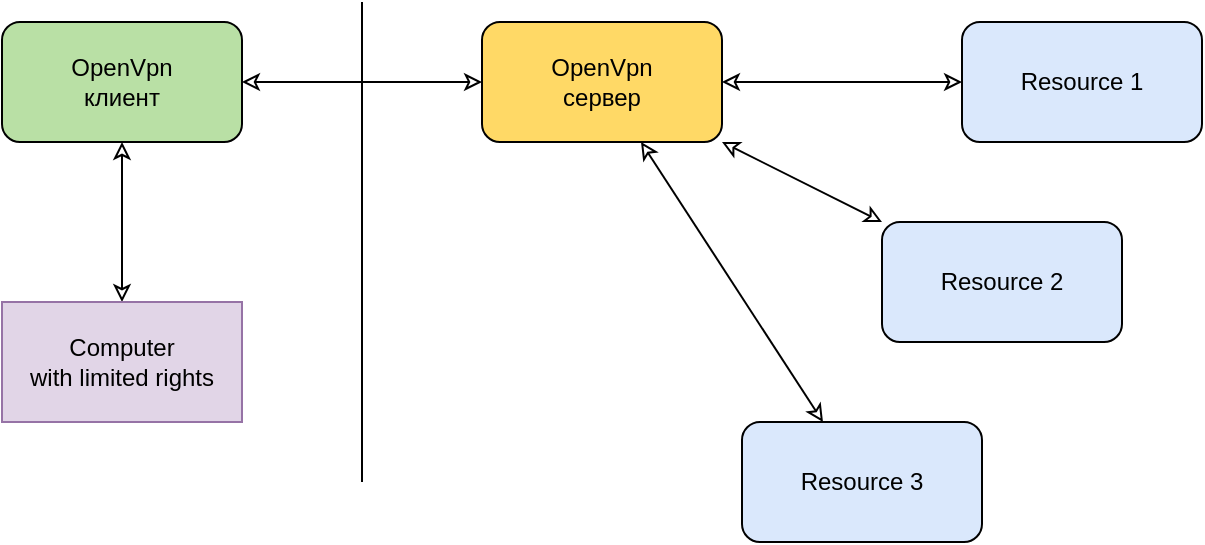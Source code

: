 <mxfile version="20.1.4" type="github">
  <diagram id="V5y0tua38hWlKZtvBQ_e" name="Страница 1">
    <mxGraphModel dx="1038" dy="539" grid="1" gridSize="10" guides="1" tooltips="1" connect="1" arrows="1" fold="1" page="1" pageScale="1" pageWidth="827" pageHeight="1169" math="0" shadow="0">
      <root>
        <mxCell id="0" />
        <mxCell id="1" parent="0" />
        <mxCell id="rwYfhNdILJzP6k78M6Nl-3" style="edgeStyle=orthogonalEdgeStyle;rounded=0;orthogonalLoop=1;jettySize=auto;html=1;entryX=0;entryY=0.5;entryDx=0;entryDy=0;startArrow=classic;startFill=0;endArrow=classic;endFill=0;" edge="1" parent="1" source="rwYfhNdILJzP6k78M6Nl-1" target="rwYfhNdILJzP6k78M6Nl-2">
          <mxGeometry relative="1" as="geometry" />
        </mxCell>
        <mxCell id="rwYfhNdILJzP6k78M6Nl-6" style="edgeStyle=orthogonalEdgeStyle;rounded=0;orthogonalLoop=1;jettySize=auto;html=1;entryX=0.5;entryY=0;entryDx=0;entryDy=0;startArrow=classic;startFill=0;endArrow=classic;endFill=0;" edge="1" parent="1" source="rwYfhNdILJzP6k78M6Nl-1" target="rwYfhNdILJzP6k78M6Nl-4">
          <mxGeometry relative="1" as="geometry" />
        </mxCell>
        <mxCell id="rwYfhNdILJzP6k78M6Nl-1" value="OpenVpn&lt;br&gt;клиент" style="rounded=1;whiteSpace=wrap;html=1;fillColor=#B9E0A5;" vertex="1" parent="1">
          <mxGeometry x="40" y="20" width="120" height="60" as="geometry" />
        </mxCell>
        <mxCell id="rwYfhNdILJzP6k78M6Nl-10" style="rounded=0;orthogonalLoop=1;jettySize=auto;html=1;startArrow=classic;startFill=0;endArrow=classic;endFill=0;" edge="1" parent="1" source="rwYfhNdILJzP6k78M6Nl-2" target="rwYfhNdILJzP6k78M6Nl-9">
          <mxGeometry relative="1" as="geometry" />
        </mxCell>
        <mxCell id="rwYfhNdILJzP6k78M6Nl-11" style="rounded=0;orthogonalLoop=1;jettySize=auto;html=1;startArrow=classic;startFill=0;endArrow=classic;endFill=0;" edge="1" parent="1" source="rwYfhNdILJzP6k78M6Nl-2" target="rwYfhNdILJzP6k78M6Nl-8">
          <mxGeometry relative="1" as="geometry" />
        </mxCell>
        <mxCell id="rwYfhNdILJzP6k78M6Nl-12" style="rounded=0;orthogonalLoop=1;jettySize=auto;html=1;startArrow=classic;startFill=0;endArrow=classic;endFill=0;" edge="1" parent="1" source="rwYfhNdILJzP6k78M6Nl-2" target="rwYfhNdILJzP6k78M6Nl-7">
          <mxGeometry relative="1" as="geometry" />
        </mxCell>
        <mxCell id="rwYfhNdILJzP6k78M6Nl-2" value="OpenVpn&lt;br&gt;сервер" style="rounded=1;whiteSpace=wrap;html=1;fillColor=#FFD966;" vertex="1" parent="1">
          <mxGeometry x="280" y="20" width="120" height="60" as="geometry" />
        </mxCell>
        <mxCell id="rwYfhNdILJzP6k78M6Nl-4" value="Computer&lt;br&gt;with limited rights" style="rounded=0;whiteSpace=wrap;html=1;fillColor=#e1d5e7;strokeColor=#9673a6;" vertex="1" parent="1">
          <mxGeometry x="40" y="160" width="120" height="60" as="geometry" />
        </mxCell>
        <mxCell id="rwYfhNdILJzP6k78M6Nl-5" value="" style="endArrow=none;html=1;rounded=0;" edge="1" parent="1">
          <mxGeometry width="50" height="50" relative="1" as="geometry">
            <mxPoint x="220" y="250" as="sourcePoint" />
            <mxPoint x="220" y="10" as="targetPoint" />
          </mxGeometry>
        </mxCell>
        <mxCell id="rwYfhNdILJzP6k78M6Nl-7" value="Resource 1" style="rounded=1;whiteSpace=wrap;html=1;fillColor=#DAE8FC;" vertex="1" parent="1">
          <mxGeometry x="520" y="20" width="120" height="60" as="geometry" />
        </mxCell>
        <mxCell id="rwYfhNdILJzP6k78M6Nl-8" value="Resource 2" style="rounded=1;whiteSpace=wrap;html=1;fillColor=#DAE8FC;" vertex="1" parent="1">
          <mxGeometry x="480" y="120" width="120" height="60" as="geometry" />
        </mxCell>
        <mxCell id="rwYfhNdILJzP6k78M6Nl-9" value="Resource 3" style="rounded=1;whiteSpace=wrap;html=1;fillColor=#DAE8FC;" vertex="1" parent="1">
          <mxGeometry x="410" y="220" width="120" height="60" as="geometry" />
        </mxCell>
      </root>
    </mxGraphModel>
  </diagram>
</mxfile>
